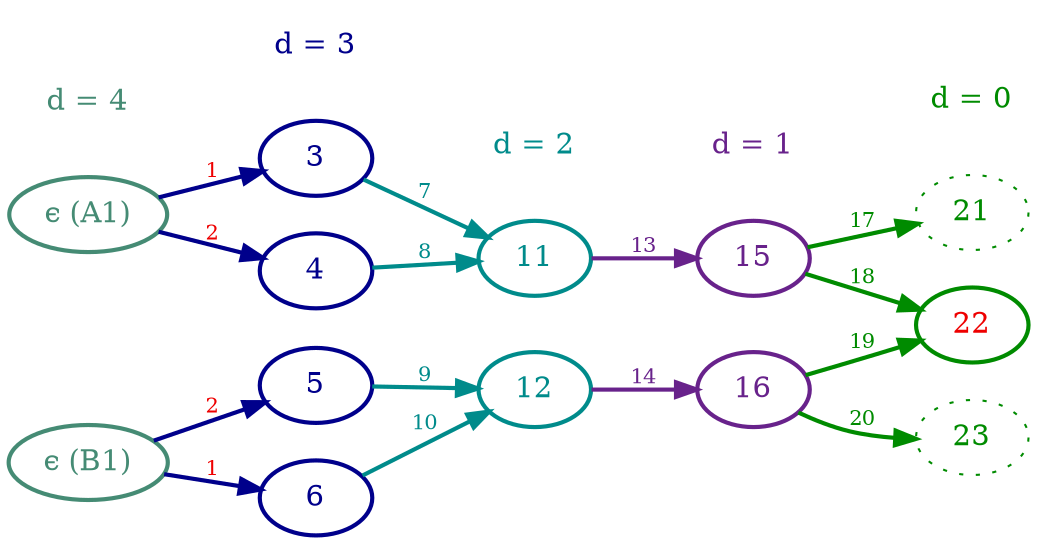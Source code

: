 digraph G {
    
    newrank = true;
    rankdir = LR;
    node [style = "bold"]
    edge [style = "bold"]

    color = "aquamarin4";
    node [color = "aquamarine4", fontcolor = "aquamarine4"];
    root [label = "ϵ (A1)", fontcolor = "aquamarine4"];
    right_root [label = "ϵ (B1)", fontcolor = "aquamarine4"];
    depth_4_node[label = "d = 4", shape = plaintext, fontcolor = "aquamarine4"];
    {rank = same; depth_4_node; root; right_root};
    
    color = "blue4";
    node [color = "blue4", fontcolor = "blue4"];
    edge [color = "blue4", fontsize = 10, fontcolor = "blue4"];
    C [label = "3"];
    D [label = "4"];
    root -> C [label = "1", fontcolor = "red2"];
    root -> D [label = "2", fontcolor = "red2"];
    right_F [label = "5"];
    right_G [label = "6"];
    right_root -> right_F [label = "2", fontcolor = "red2"];
    right_root -> right_G [label = "1", fontcolor = "red2"];
    depth_3_node[label = "d = 3", shape = plaintext, fontcolor = "blue4"];
    {rank = same; depth_3_node; C; D; right_F; right_G};
    
    color = "cyan4";
    node [color = "cyan4", fontcolor = "cyan4"];
    edge [color = "cyan4", fontsize = 10, fontcolor = "cyan4"];
    H [label = "11"];
    C -> H [label = "7"];
    D -> H [label = "8"];
    right_I [label = "12"];
    right_F -> right_I [label = "9"];
    right_G -> right_I [label = "10"];
    depth_2_node[label = "d = 2", shape = plaintext, fontcolor = "cyan4"];
    {rank = same; depth_2_node; H; right_I};

    
    color = "darkorchid4";
    node [color = "darkorchid4", fontcolor = "darkorchid4"];
    edge [color = "darkorchid4", fontsize = 10, fontcolor = "darkorchid4"];
    A2 [label = "15"]
    H -> A2 [label = "13"];
    right_B2 [label = "16"];
    right_I -> right_B2 [label = "14"];
    depth_1_node[label = "d = 1", shape = plaintext, fontcolor = "darkorchid4"];
    {rank = same; depth_1_node; right_B2; A2};

    color = "green4";
    node [color = "green4", fontcolor = "green4"];
    edge [color = "green4", fontsize = 10, fontcolor = "green4"];
    D_0 [label = "21", style = "dotted"];
    E_0 [label = "22", fontcolor = "red2"];
    F_0 [label = "23", style = "dotted"];
    A2 -> D_0 [label = "17"];
    A2 -> E_0 [label = "18"];
    right_B2 -> E_0 [label = "19"];
    right_B2 -> F_0 [label = "20"];

    depth_0_node[label = "d = 0", shape = plaintext, fontcolor = "green4"];
    {rank = same; depth_0_node; D_0; E_0; F_0};
}
